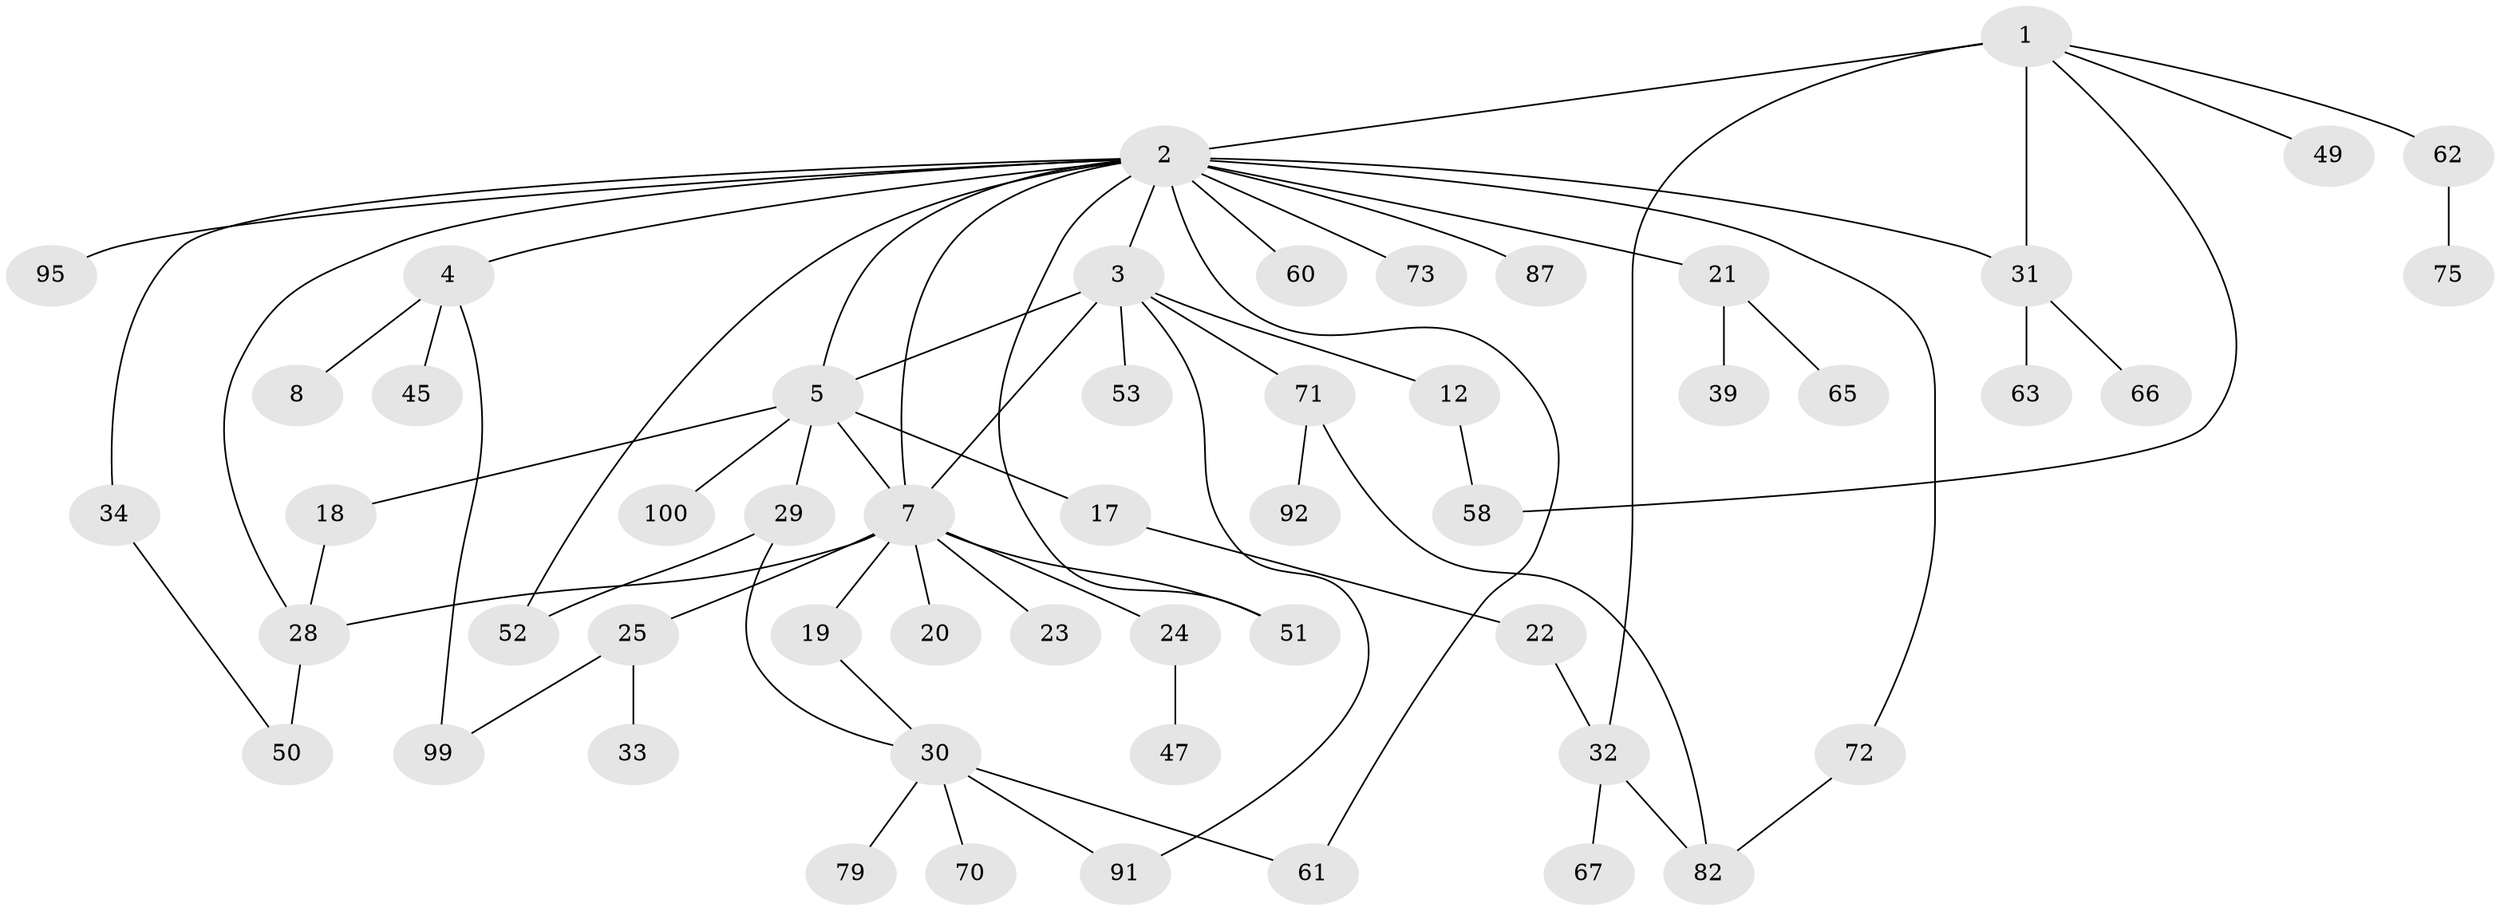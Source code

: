 // original degree distribution, {6: 0.028037383177570093, 8: 0.009345794392523364, 9: 0.009345794392523364, 4: 0.07476635514018691, 7: 0.018691588785046728, 5: 0.009345794392523364, 1: 0.3644859813084112, 3: 0.21495327102803738, 2: 0.27102803738317754}
// Generated by graph-tools (version 1.1) at 2025/16/03/04/25 18:16:50]
// undirected, 53 vertices, 69 edges
graph export_dot {
graph [start="1"]
  node [color=gray90,style=filled];
  1 [super="+69"];
  2 [super="+6"];
  3 [super="+55+11+57"];
  4;
  5;
  7 [super="+10"];
  8;
  12;
  17 [super="+26"];
  18 [super="+40"];
  19 [super="+59"];
  20;
  21 [super="+35+96"];
  22;
  23 [super="+105"];
  24;
  25;
  28 [super="+46+48"];
  29 [super="+74+76"];
  30 [super="+64+68+78"];
  31 [super="+44"];
  32 [super="+37+101+89+56"];
  33;
  34 [super="+90+38"];
  39;
  45 [super="+93+77"];
  47;
  49 [super="+102+86"];
  50;
  51;
  52 [super="+85"];
  53;
  58 [super="+81"];
  60;
  61 [super="+104"];
  62;
  63;
  65;
  66;
  67 [super="+88"];
  70;
  71 [super="+80"];
  72 [super="+98"];
  73;
  75 [super="+84"];
  79;
  82;
  87;
  91;
  92;
  95 [super="+107"];
  99;
  100;
  1 -- 2;
  1 -- 49;
  1 -- 58;
  1 -- 62;
  1 -- 32 [weight=2];
  1 -- 31;
  2 -- 3;
  2 -- 4;
  2 -- 21 [weight=2];
  2 -- 34;
  2 -- 73;
  2 -- 95;
  2 -- 5;
  2 -- 7;
  2 -- 72;
  2 -- 60;
  2 -- 51;
  2 -- 52;
  2 -- 87;
  2 -- 28;
  2 -- 61;
  2 -- 31;
  3 -- 5;
  3 -- 7;
  3 -- 12;
  3 -- 53;
  3 -- 91;
  3 -- 71;
  4 -- 8;
  4 -- 45;
  4 -- 99;
  5 -- 17;
  5 -- 18;
  5 -- 29;
  5 -- 100;
  5 -- 7;
  7 -- 19;
  7 -- 20;
  7 -- 25;
  7 -- 51;
  7 -- 23;
  7 -- 24;
  7 -- 28;
  12 -- 58;
  17 -- 22;
  18 -- 28;
  19 -- 30;
  21 -- 65;
  21 -- 39;
  22 -- 32;
  24 -- 47;
  25 -- 33;
  25 -- 99;
  28 -- 50;
  29 -- 30;
  29 -- 52;
  30 -- 70;
  30 -- 91;
  30 -- 79;
  30 -- 61;
  31 -- 63;
  31 -- 66;
  32 -- 82;
  32 -- 67;
  34 -- 50;
  62 -- 75;
  71 -- 92;
  71 -- 82;
  72 -- 82;
}
